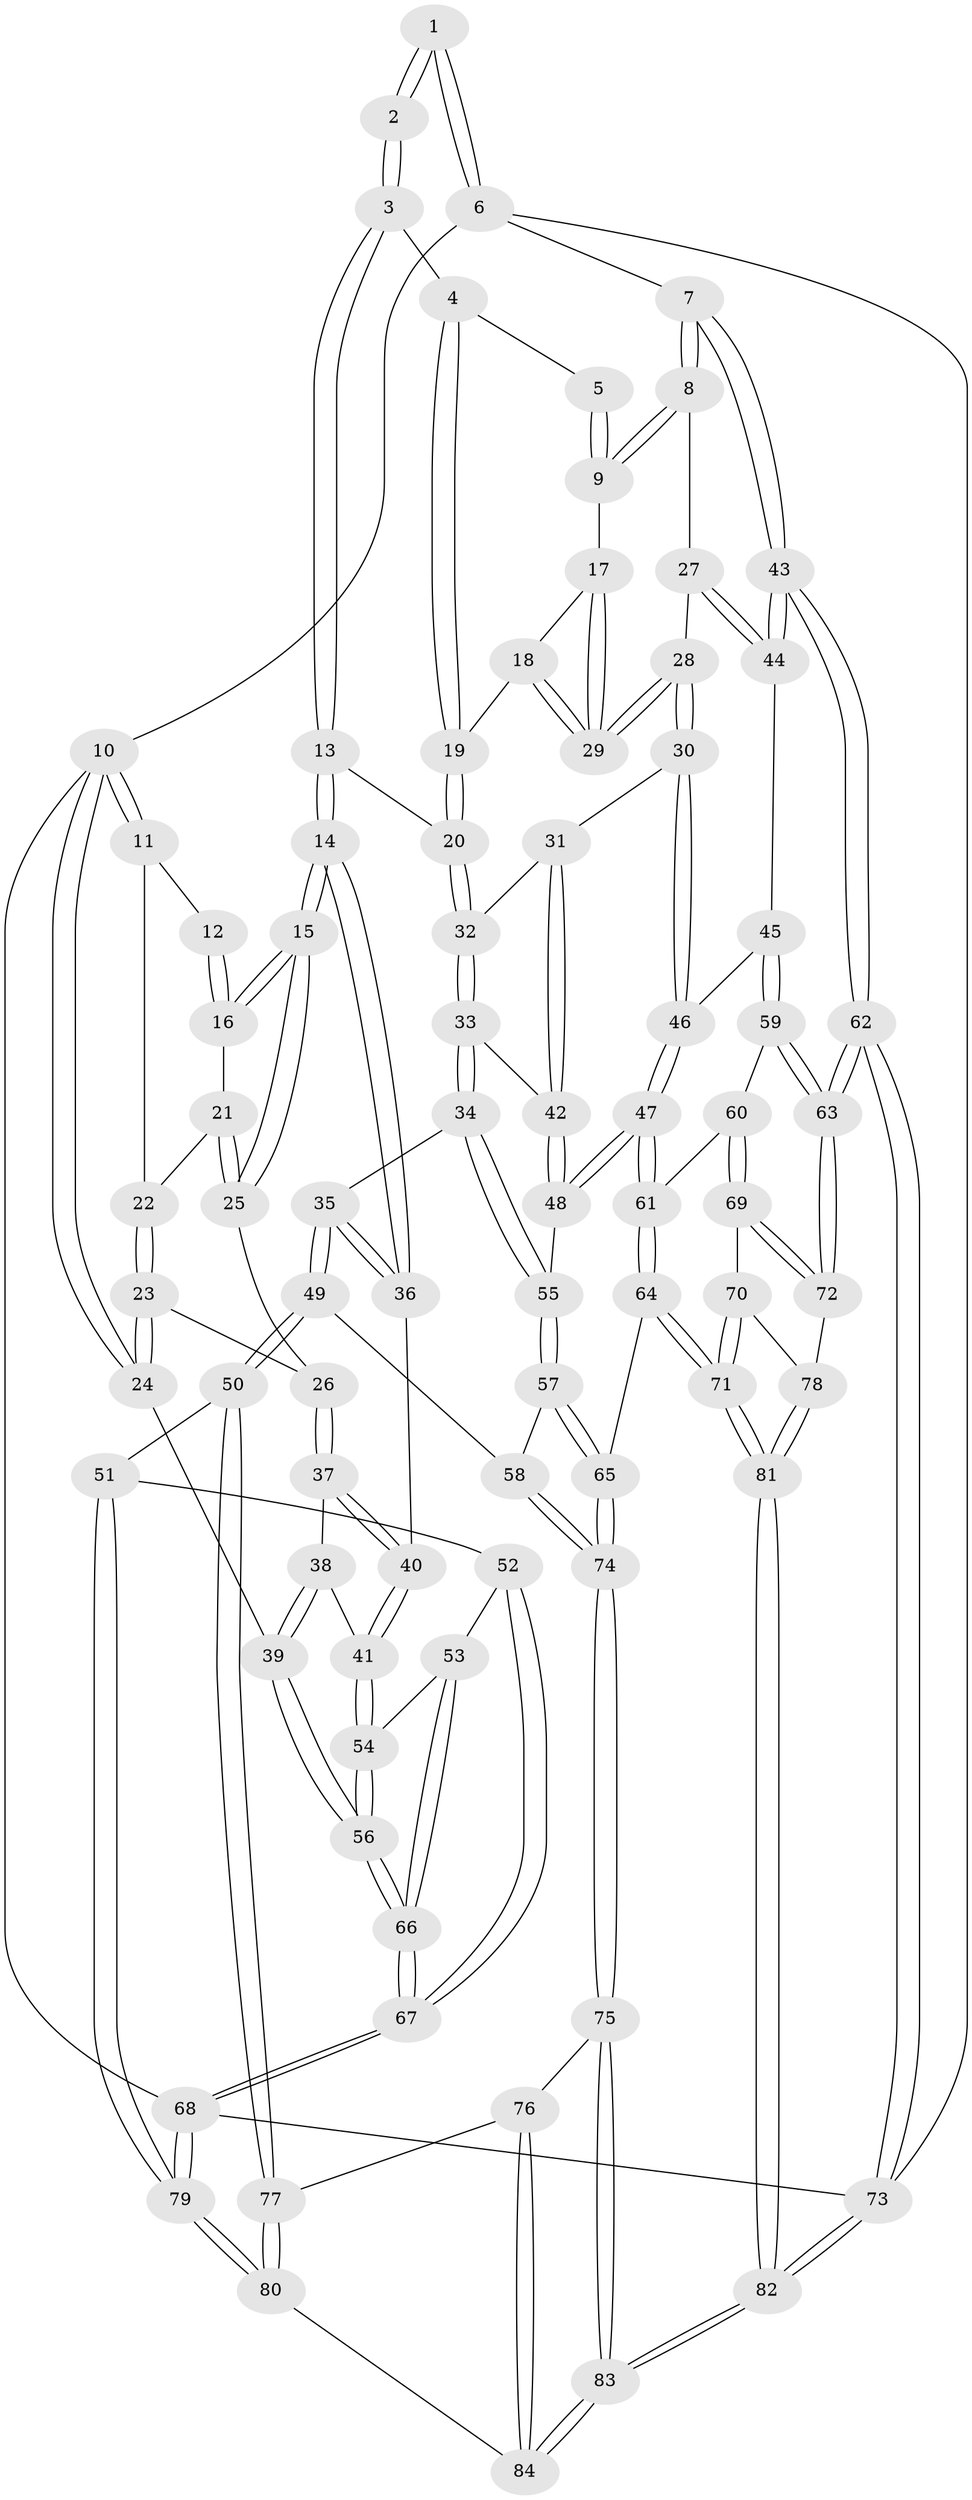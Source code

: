 // coarse degree distribution, {4: 0.4482758620689655, 5: 0.3620689655172414, 3: 0.13793103448275862, 2: 0.017241379310344827, 7: 0.017241379310344827, 6: 0.017241379310344827}
// Generated by graph-tools (version 1.1) at 2025/24/03/03/25 07:24:33]
// undirected, 84 vertices, 207 edges
graph export_dot {
graph [start="1"]
  node [color=gray90,style=filled];
  1 [pos="+0.7871138519942642+0"];
  2 [pos="+0.4180013765388315+0"];
  3 [pos="+0.47068118218275196+0.04125004728927865"];
  4 [pos="+0.6828235343938159+0.1306678058339391"];
  5 [pos="+0.7819651836672156+0"];
  6 [pos="+1+0"];
  7 [pos="+1+0.25426863037207675"];
  8 [pos="+1+0.29152264456735605"];
  9 [pos="+0.8545537000310963+0.17819811209160505"];
  10 [pos="+0+0"];
  11 [pos="+0+0"];
  12 [pos="+0.35691077832684326+0"];
  13 [pos="+0.4974556911620447+0.15829832118362144"];
  14 [pos="+0.37013401455177086+0.3521533497963251"];
  15 [pos="+0.34836090689964444+0.32187167232050473"];
  16 [pos="+0.27674193725681967+0.1463513819347016"];
  17 [pos="+0.8235907183951674+0.1949361563678453"];
  18 [pos="+0.6679949625102692+0.22933927256850178"];
  19 [pos="+0.6571829074216072+0.2275616548293491"];
  20 [pos="+0.6346873631093378+0.23993250442683678"];
  21 [pos="+0.1895950935522778+0.18399924098027648"];
  22 [pos="+0.12717531383257666+0.10720848264528593"];
  23 [pos="+0.09541894547620047+0.2610602944449131"];
  24 [pos="+0+0.11752869534086872"];
  25 [pos="+0.13602680847348192+0.24499836162303731"];
  26 [pos="+0.10002245769671675+0.26321909359971735"];
  27 [pos="+0.913793042547586+0.3891524911521643"];
  28 [pos="+0.8136359578655548+0.41057960745643374"];
  29 [pos="+0.768566504807435+0.30881134702117546"];
  30 [pos="+0.8004688009297954+0.4194387071858054"];
  31 [pos="+0.7683680090794583+0.4185021166111299"];
  32 [pos="+0.6174560512791709+0.31770233448200375"];
  33 [pos="+0.5032073301945199+0.42930481161287787"];
  34 [pos="+0.46600263374672873+0.44154166095227376"];
  35 [pos="+0.42613760070693985+0.44705659230780087"];
  36 [pos="+0.3720560062313876+0.3725943333518447"];
  37 [pos="+0.10877292606763236+0.29413895874625523"];
  38 [pos="+0.07644997169793616+0.37172516608670764"];
  39 [pos="+0+0.4517433165551884"];
  40 [pos="+0.2111994779665156+0.3978406050465786"];
  41 [pos="+0.11711703094200712+0.5064757258011281"];
  42 [pos="+0.6513956344975992+0.48181375695869133"];
  43 [pos="+1+0.5848175939515499"];
  44 [pos="+0.9347416855328547+0.5477455808306297"];
  45 [pos="+0.9145120132611713+0.5889774644930008"];
  46 [pos="+0.7895088907220293+0.5143844019423819"];
  47 [pos="+0.7440331488787991+0.6186239653966522"];
  48 [pos="+0.6783618916154297+0.5916873927118061"];
  49 [pos="+0.36972221194476707+0.64063821483227"];
  50 [pos="+0.33578343923429804+0.6714695351713927"];
  51 [pos="+0.31279199509133354+0.6789684948585916"];
  52 [pos="+0.23645436963951644+0.637309065493975"];
  53 [pos="+0.1925175183581671+0.606354873513404"];
  54 [pos="+0.11230797516733582+0.5177558490066421"];
  55 [pos="+0.6326648136375695+0.6050037115430427"];
  56 [pos="+0+0.5428131117803394"];
  57 [pos="+0.5642849797007848+0.6707929591423685"];
  58 [pos="+0.37842815789881185+0.6431153024853697"];
  59 [pos="+0.9130419277017875+0.5980241818038621"];
  60 [pos="+0.84871738512873+0.6590523792740267"];
  61 [pos="+0.7470967466939048+0.6244538305707967"];
  62 [pos="+1+0.8282843575606281"];
  63 [pos="+1+0.808485188406263"];
  64 [pos="+0.6806849008529584+0.7971355949269245"];
  65 [pos="+0.6616803547616223+0.7972395449204263"];
  66 [pos="+0+0.8162093383322268"];
  67 [pos="+0+0.8670022706009902"];
  68 [pos="+0+1"];
  69 [pos="+0.8846153956387662+0.7611317688497705"];
  70 [pos="+0.8499706311826521+0.7900926062763056"];
  71 [pos="+0.7437419769970743+0.84041947340078"];
  72 [pos="+1+0.8017459920139259"];
  73 [pos="+1+1"];
  74 [pos="+0.5990526840800613+0.8372098917683195"];
  75 [pos="+0.5980157289924471+0.8383285823093239"];
  76 [pos="+0.5502470405412437+0.8763547430795325"];
  77 [pos="+0.4085321114253768+0.7925630130176082"];
  78 [pos="+0.8909395130673383+0.8906733897908107"];
  79 [pos="+0+1"];
  80 [pos="+0.4082865140018802+1"];
  81 [pos="+0.801022938265676+1"];
  82 [pos="+0.8072294689388335+1"];
  83 [pos="+0.7435023169599702+1"];
  84 [pos="+0.46959264914226523+1"];
  1 -- 2;
  1 -- 2;
  1 -- 6;
  1 -- 6;
  2 -- 3;
  2 -- 3;
  3 -- 4;
  3 -- 13;
  3 -- 13;
  4 -- 5;
  4 -- 19;
  4 -- 19;
  5 -- 9;
  5 -- 9;
  6 -- 7;
  6 -- 10;
  6 -- 73;
  7 -- 8;
  7 -- 8;
  7 -- 43;
  7 -- 43;
  8 -- 9;
  8 -- 9;
  8 -- 27;
  9 -- 17;
  10 -- 11;
  10 -- 11;
  10 -- 24;
  10 -- 24;
  10 -- 68;
  11 -- 12;
  11 -- 22;
  12 -- 16;
  12 -- 16;
  13 -- 14;
  13 -- 14;
  13 -- 20;
  14 -- 15;
  14 -- 15;
  14 -- 36;
  14 -- 36;
  15 -- 16;
  15 -- 16;
  15 -- 25;
  15 -- 25;
  16 -- 21;
  17 -- 18;
  17 -- 29;
  17 -- 29;
  18 -- 19;
  18 -- 29;
  18 -- 29;
  19 -- 20;
  19 -- 20;
  20 -- 32;
  20 -- 32;
  21 -- 22;
  21 -- 25;
  21 -- 25;
  22 -- 23;
  22 -- 23;
  23 -- 24;
  23 -- 24;
  23 -- 26;
  24 -- 39;
  25 -- 26;
  26 -- 37;
  26 -- 37;
  27 -- 28;
  27 -- 44;
  27 -- 44;
  28 -- 29;
  28 -- 29;
  28 -- 30;
  28 -- 30;
  30 -- 31;
  30 -- 46;
  30 -- 46;
  31 -- 32;
  31 -- 42;
  31 -- 42;
  32 -- 33;
  32 -- 33;
  33 -- 34;
  33 -- 34;
  33 -- 42;
  34 -- 35;
  34 -- 55;
  34 -- 55;
  35 -- 36;
  35 -- 36;
  35 -- 49;
  35 -- 49;
  36 -- 40;
  37 -- 38;
  37 -- 40;
  37 -- 40;
  38 -- 39;
  38 -- 39;
  38 -- 41;
  39 -- 56;
  39 -- 56;
  40 -- 41;
  40 -- 41;
  41 -- 54;
  41 -- 54;
  42 -- 48;
  42 -- 48;
  43 -- 44;
  43 -- 44;
  43 -- 62;
  43 -- 62;
  44 -- 45;
  45 -- 46;
  45 -- 59;
  45 -- 59;
  46 -- 47;
  46 -- 47;
  47 -- 48;
  47 -- 48;
  47 -- 61;
  47 -- 61;
  48 -- 55;
  49 -- 50;
  49 -- 50;
  49 -- 58;
  50 -- 51;
  50 -- 77;
  50 -- 77;
  51 -- 52;
  51 -- 79;
  51 -- 79;
  52 -- 53;
  52 -- 67;
  52 -- 67;
  53 -- 54;
  53 -- 66;
  53 -- 66;
  54 -- 56;
  54 -- 56;
  55 -- 57;
  55 -- 57;
  56 -- 66;
  56 -- 66;
  57 -- 58;
  57 -- 65;
  57 -- 65;
  58 -- 74;
  58 -- 74;
  59 -- 60;
  59 -- 63;
  59 -- 63;
  60 -- 61;
  60 -- 69;
  60 -- 69;
  61 -- 64;
  61 -- 64;
  62 -- 63;
  62 -- 63;
  62 -- 73;
  62 -- 73;
  63 -- 72;
  63 -- 72;
  64 -- 65;
  64 -- 71;
  64 -- 71;
  65 -- 74;
  65 -- 74;
  66 -- 67;
  66 -- 67;
  67 -- 68;
  67 -- 68;
  68 -- 79;
  68 -- 79;
  68 -- 73;
  69 -- 70;
  69 -- 72;
  69 -- 72;
  70 -- 71;
  70 -- 71;
  70 -- 78;
  71 -- 81;
  71 -- 81;
  72 -- 78;
  73 -- 82;
  73 -- 82;
  74 -- 75;
  74 -- 75;
  75 -- 76;
  75 -- 83;
  75 -- 83;
  76 -- 77;
  76 -- 84;
  76 -- 84;
  77 -- 80;
  77 -- 80;
  78 -- 81;
  78 -- 81;
  79 -- 80;
  79 -- 80;
  80 -- 84;
  81 -- 82;
  81 -- 82;
  82 -- 83;
  82 -- 83;
  83 -- 84;
  83 -- 84;
}
